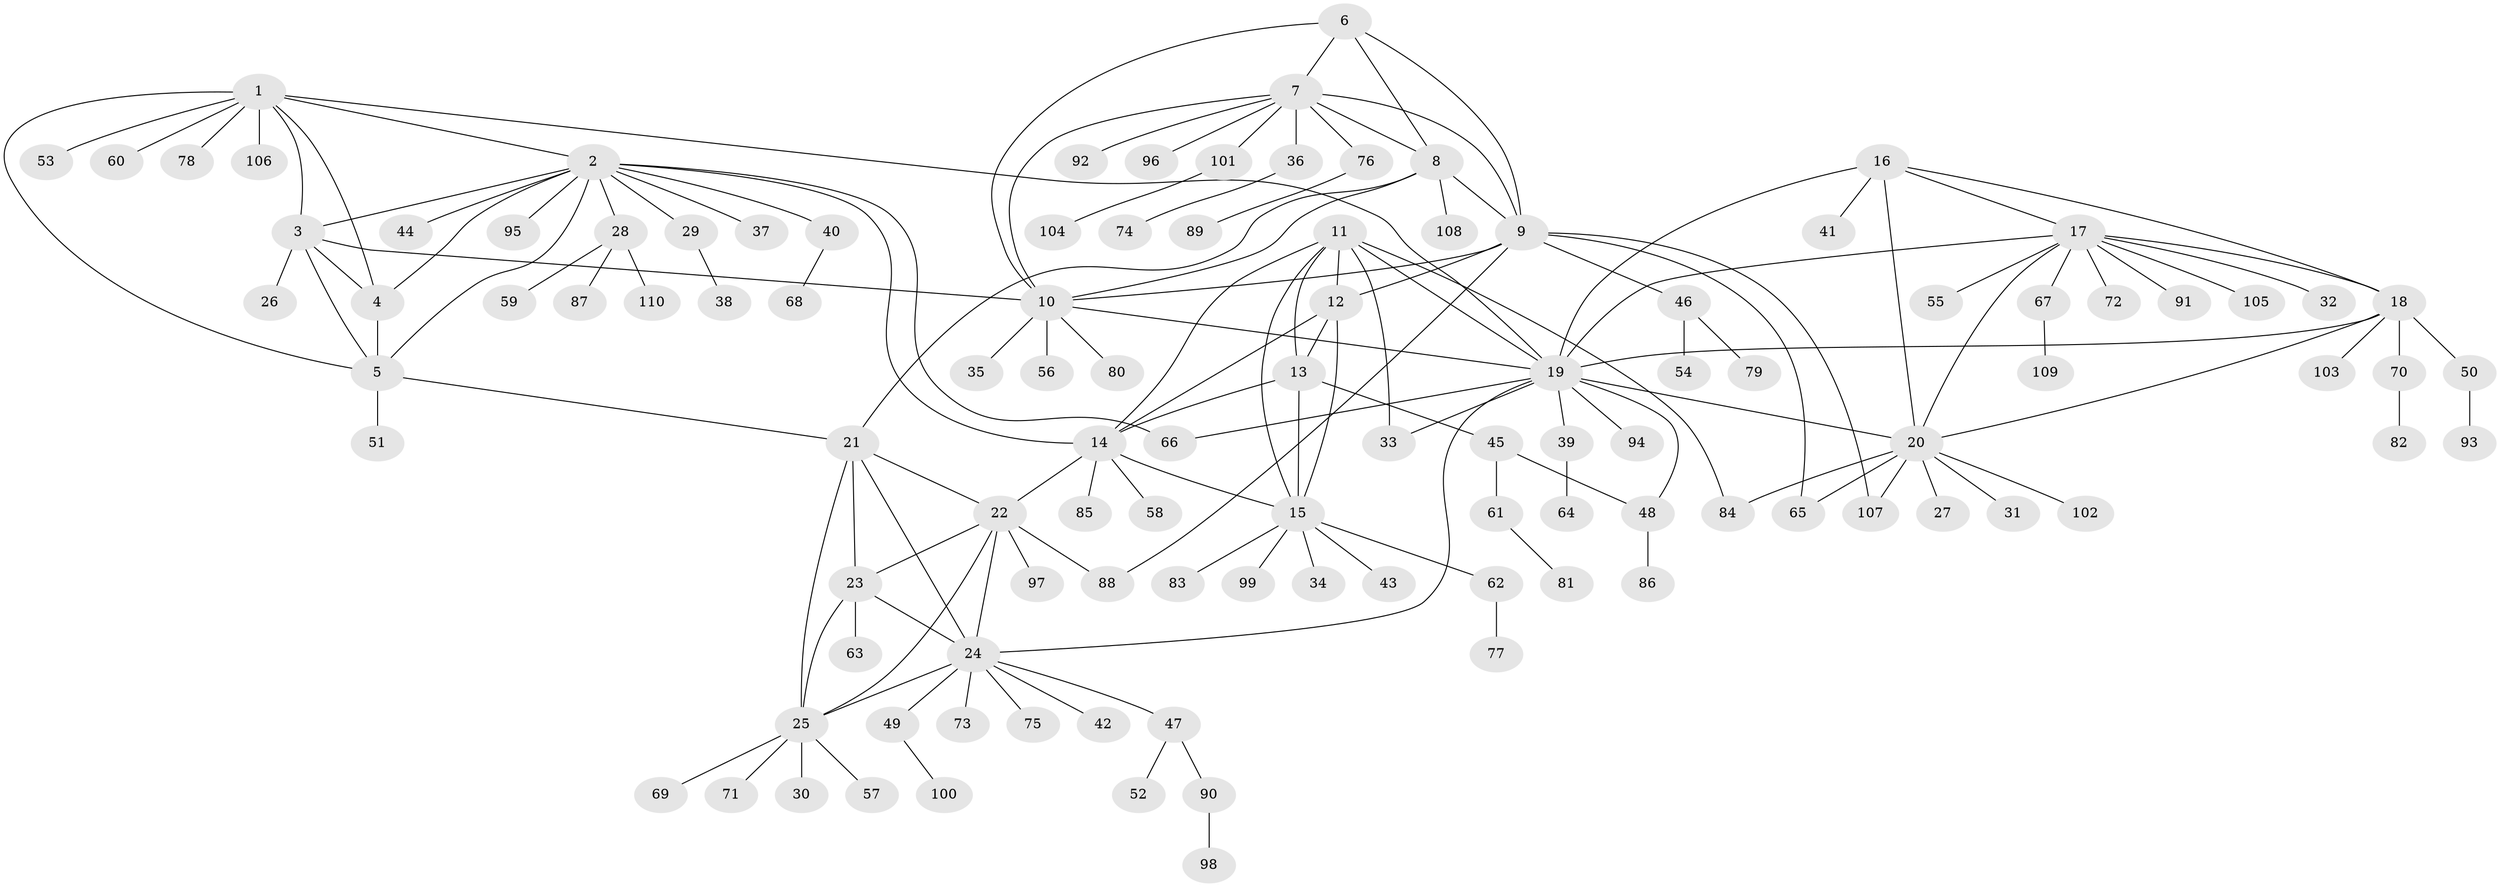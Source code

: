 // coarse degree distribution, {8: 0.014705882352941176, 11: 0.029411764705882353, 5: 0.07352941176470588, 4: 0.058823529411764705, 7: 0.07352941176470588, 6: 0.058823529411764705, 9: 0.029411764705882353, 3: 0.04411764705882353, 1: 0.5441176470588235, 2: 0.07352941176470588}
// Generated by graph-tools (version 1.1) at 2025/52/03/04/25 22:52:10]
// undirected, 110 vertices, 152 edges
graph export_dot {
  node [color=gray90,style=filled];
  1;
  2;
  3;
  4;
  5;
  6;
  7;
  8;
  9;
  10;
  11;
  12;
  13;
  14;
  15;
  16;
  17;
  18;
  19;
  20;
  21;
  22;
  23;
  24;
  25;
  26;
  27;
  28;
  29;
  30;
  31;
  32;
  33;
  34;
  35;
  36;
  37;
  38;
  39;
  40;
  41;
  42;
  43;
  44;
  45;
  46;
  47;
  48;
  49;
  50;
  51;
  52;
  53;
  54;
  55;
  56;
  57;
  58;
  59;
  60;
  61;
  62;
  63;
  64;
  65;
  66;
  67;
  68;
  69;
  70;
  71;
  72;
  73;
  74;
  75;
  76;
  77;
  78;
  79;
  80;
  81;
  82;
  83;
  84;
  85;
  86;
  87;
  88;
  89;
  90;
  91;
  92;
  93;
  94;
  95;
  96;
  97;
  98;
  99;
  100;
  101;
  102;
  103;
  104;
  105;
  106;
  107;
  108;
  109;
  110;
  1 -- 2;
  1 -- 3;
  1 -- 4;
  1 -- 5;
  1 -- 19;
  1 -- 53;
  1 -- 60;
  1 -- 78;
  1 -- 106;
  2 -- 3;
  2 -- 4;
  2 -- 5;
  2 -- 14;
  2 -- 28;
  2 -- 29;
  2 -- 37;
  2 -- 40;
  2 -- 44;
  2 -- 66;
  2 -- 95;
  3 -- 4;
  3 -- 5;
  3 -- 10;
  3 -- 26;
  4 -- 5;
  5 -- 21;
  5 -- 51;
  6 -- 7;
  6 -- 8;
  6 -- 9;
  6 -- 10;
  7 -- 8;
  7 -- 9;
  7 -- 10;
  7 -- 36;
  7 -- 76;
  7 -- 92;
  7 -- 96;
  7 -- 101;
  8 -- 9;
  8 -- 10;
  8 -- 21;
  8 -- 108;
  9 -- 10;
  9 -- 12;
  9 -- 46;
  9 -- 65;
  9 -- 88;
  9 -- 107;
  10 -- 19;
  10 -- 35;
  10 -- 56;
  10 -- 80;
  11 -- 12;
  11 -- 13;
  11 -- 14;
  11 -- 15;
  11 -- 19;
  11 -- 33;
  11 -- 84;
  12 -- 13;
  12 -- 14;
  12 -- 15;
  13 -- 14;
  13 -- 15;
  13 -- 45;
  14 -- 15;
  14 -- 22;
  14 -- 58;
  14 -- 85;
  15 -- 34;
  15 -- 43;
  15 -- 62;
  15 -- 83;
  15 -- 99;
  16 -- 17;
  16 -- 18;
  16 -- 19;
  16 -- 20;
  16 -- 41;
  17 -- 18;
  17 -- 19;
  17 -- 20;
  17 -- 32;
  17 -- 55;
  17 -- 67;
  17 -- 72;
  17 -- 91;
  17 -- 105;
  18 -- 19;
  18 -- 20;
  18 -- 50;
  18 -- 70;
  18 -- 103;
  19 -- 20;
  19 -- 24;
  19 -- 33;
  19 -- 39;
  19 -- 48;
  19 -- 66;
  19 -- 94;
  20 -- 27;
  20 -- 31;
  20 -- 65;
  20 -- 84;
  20 -- 102;
  20 -- 107;
  21 -- 22;
  21 -- 23;
  21 -- 24;
  21 -- 25;
  22 -- 23;
  22 -- 24;
  22 -- 25;
  22 -- 88;
  22 -- 97;
  23 -- 24;
  23 -- 25;
  23 -- 63;
  24 -- 25;
  24 -- 42;
  24 -- 47;
  24 -- 49;
  24 -- 73;
  24 -- 75;
  25 -- 30;
  25 -- 57;
  25 -- 69;
  25 -- 71;
  28 -- 59;
  28 -- 87;
  28 -- 110;
  29 -- 38;
  36 -- 74;
  39 -- 64;
  40 -- 68;
  45 -- 48;
  45 -- 61;
  46 -- 54;
  46 -- 79;
  47 -- 52;
  47 -- 90;
  48 -- 86;
  49 -- 100;
  50 -- 93;
  61 -- 81;
  62 -- 77;
  67 -- 109;
  70 -- 82;
  76 -- 89;
  90 -- 98;
  101 -- 104;
}
